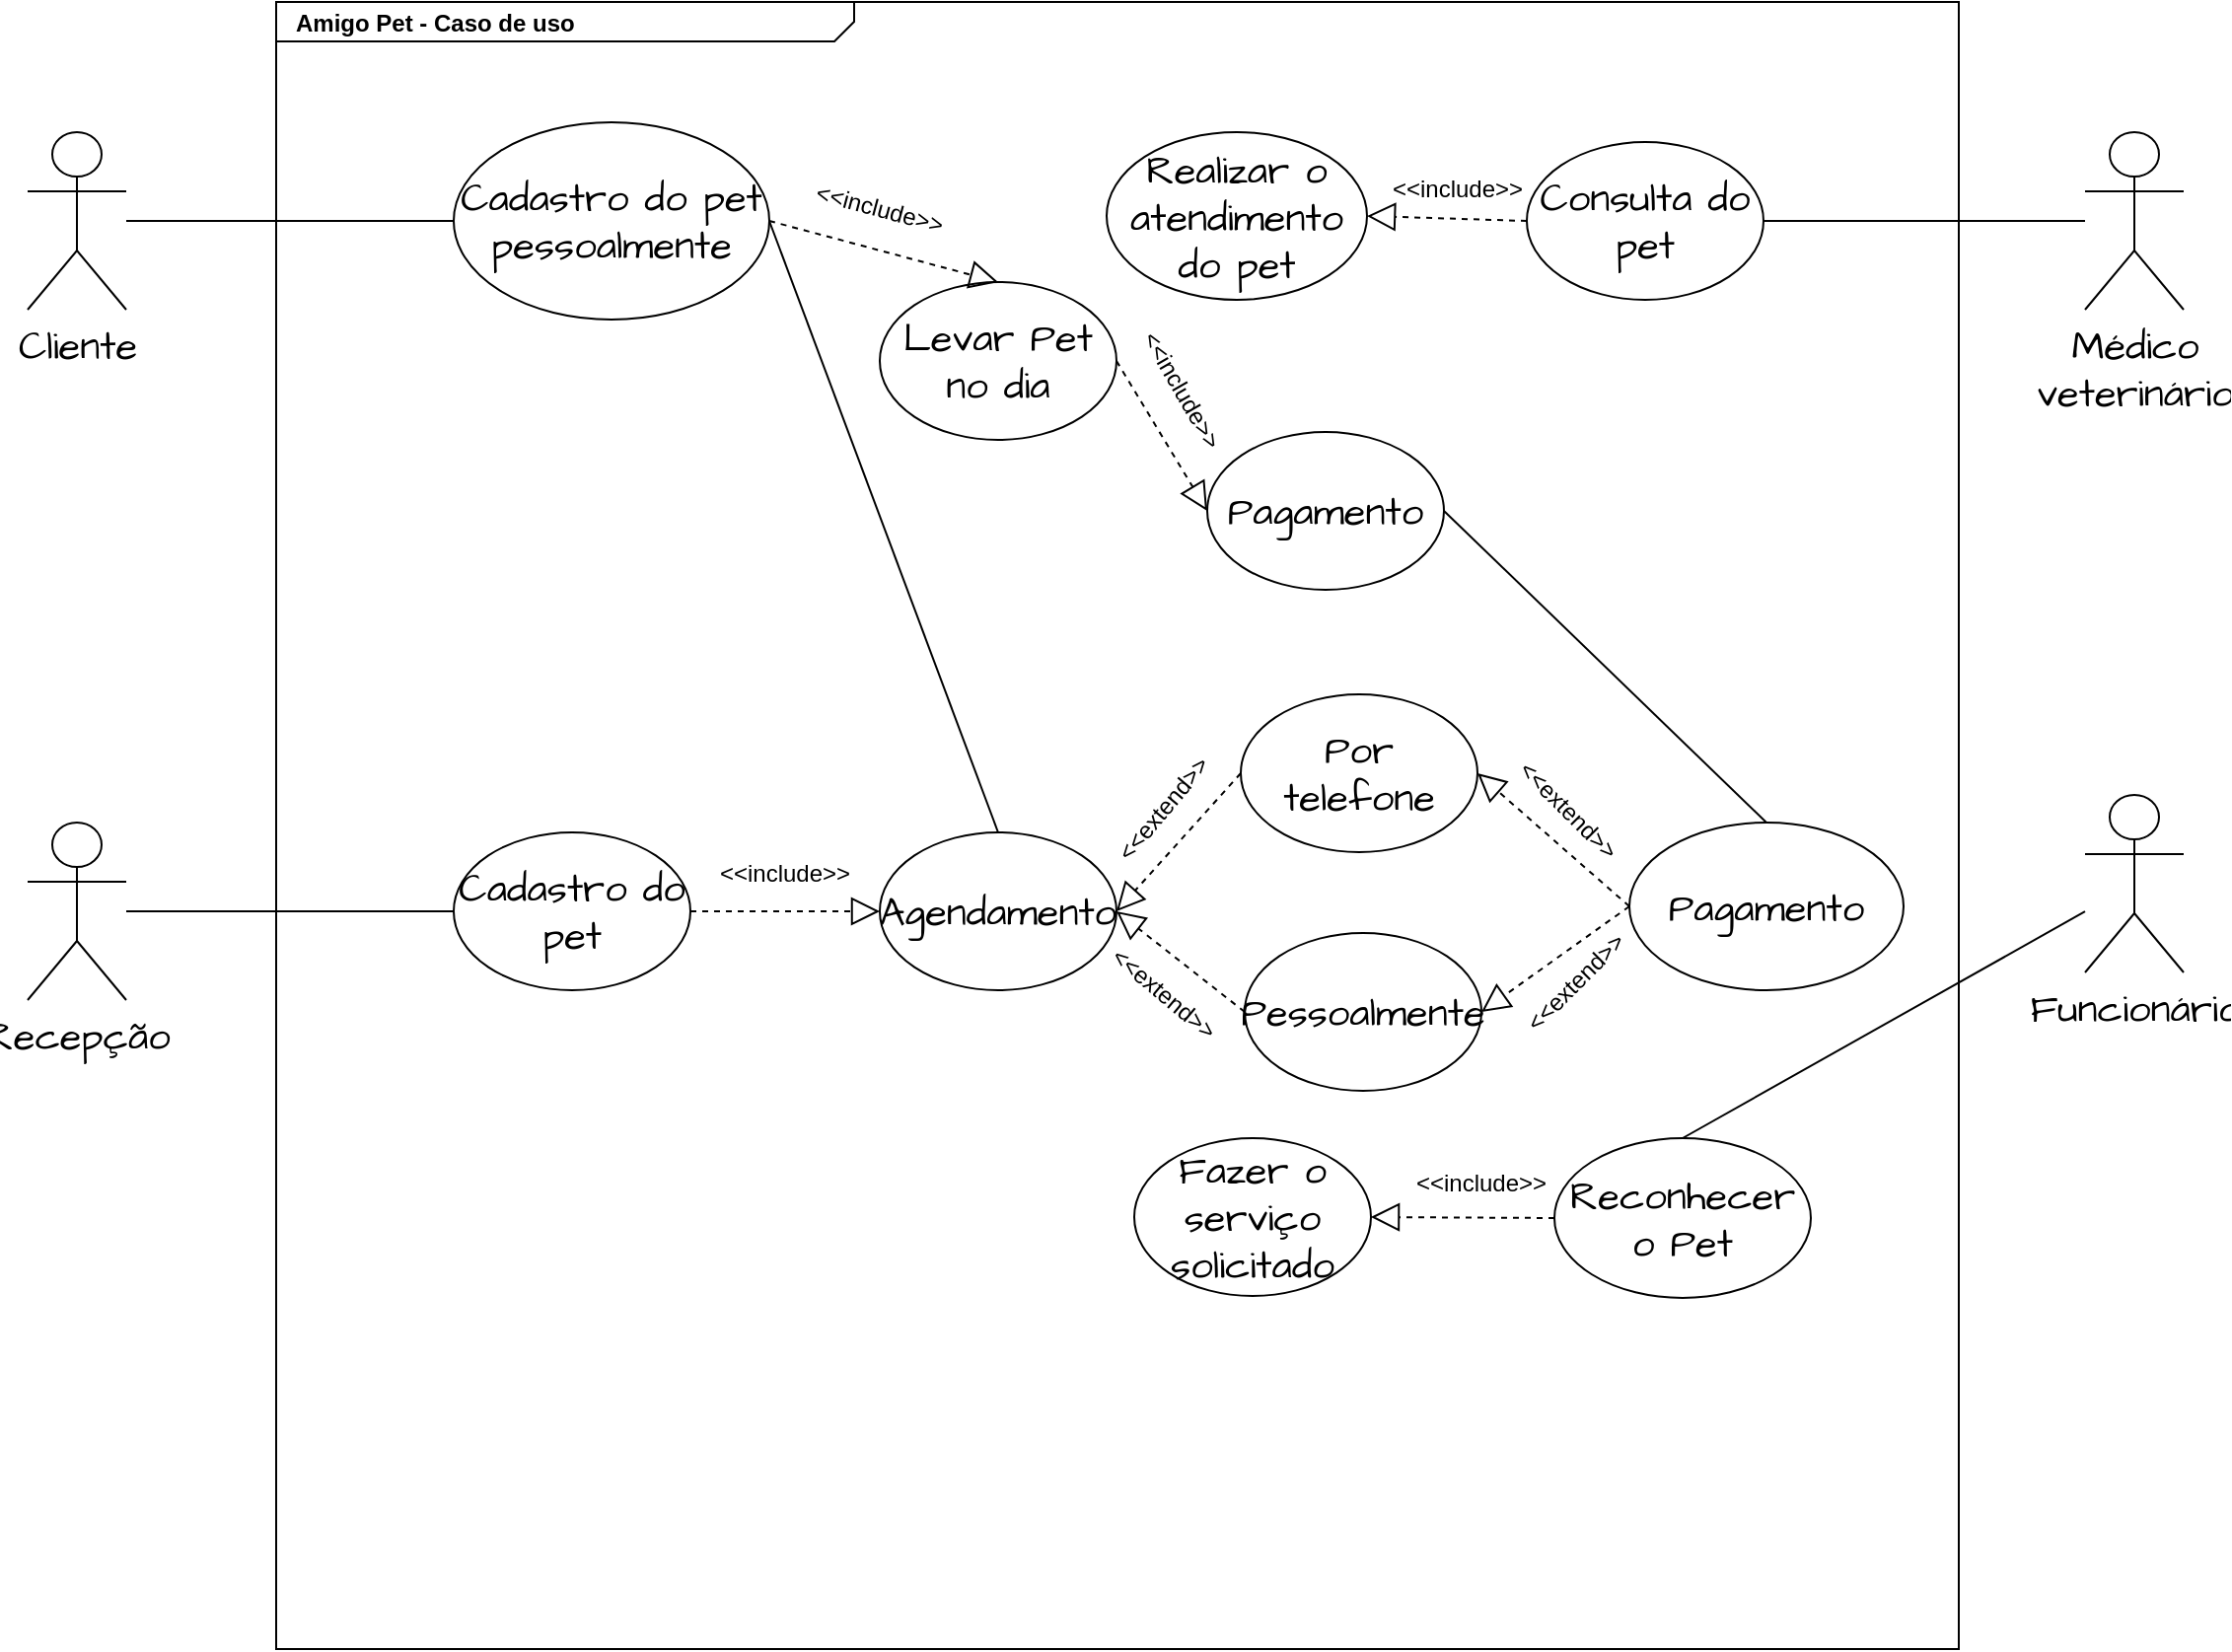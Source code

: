 <mxfile version="20.8.16" type="device"><diagram name="Page-1" id="929967ad-93f9-6ef4-fab6-5d389245f69c"><mxGraphModel dx="1239" dy="665" grid="0" gridSize="10" guides="1" tooltips="1" connect="1" arrows="1" fold="1" page="0" pageScale="1.5" pageWidth="1169" pageHeight="826" background="none" math="0" shadow="0"><root><mxCell id="0" style=";html=1;"/><mxCell id="1" style=";html=1;" parent="0"/><mxCell id="1672d66443f91eb5-1" value="&lt;p style=&quot;margin: 0px ; margin-top: 4px ; margin-left: 10px ; text-align: left&quot;&gt;&lt;b&gt;Amigo Pet - Caso de uso&lt;/b&gt;&lt;/p&gt;" style="html=1;strokeWidth=1;shape=mxgraph.sysml.package;html=1;overflow=fill;whiteSpace=wrap;fillColor=none;gradientColor=none;fontSize=12;align=center;labelX=293;" parent="1" vertex="1"><mxGeometry x="496" y="234" width="853" height="835" as="geometry"/></mxCell><mxCell id="6OwOKv_SJJFHB-vQeOxD-1" value="Cliente" style="shape=umlActor;verticalLabelPosition=bottom;verticalAlign=top;html=1;outlineConnect=0;hachureGap=4;fontFamily=Architects Daughter;fontSource=https%3A%2F%2Ffonts.googleapis.com%2Fcss%3Ffamily%3DArchitects%2BDaughter;fontSize=20;" vertex="1" parent="1"><mxGeometry x="370" y="300" width="50" height="90" as="geometry"/></mxCell><mxCell id="6OwOKv_SJJFHB-vQeOxD-3" value="Recepção" style="shape=umlActor;verticalLabelPosition=bottom;verticalAlign=top;html=1;outlineConnect=0;hachureGap=4;fontFamily=Architects Daughter;fontSource=https%3A%2F%2Ffonts.googleapis.com%2Fcss%3Ffamily%3DArchitects%2BDaughter;fontSize=20;" vertex="1" parent="1"><mxGeometry x="370" y="650" width="50" height="90" as="geometry"/></mxCell><mxCell id="6OwOKv_SJJFHB-vQeOxD-6" value="Médico&lt;br&gt;veterinário" style="shape=umlActor;verticalLabelPosition=bottom;verticalAlign=top;html=1;outlineConnect=0;hachureGap=4;fontFamily=Architects Daughter;fontSource=https%3A%2F%2Ffonts.googleapis.com%2Fcss%3Ffamily%3DArchitects%2BDaughter;fontSize=20;" vertex="1" parent="1"><mxGeometry x="1413" y="300" width="50" height="90" as="geometry"/></mxCell><mxCell id="6OwOKv_SJJFHB-vQeOxD-8" value="Cadastro do pet pessoalmente" style="ellipse;whiteSpace=wrap;html=1;hachureGap=4;fontFamily=Architects Daughter;fontSource=https%3A%2F%2Ffonts.googleapis.com%2Fcss%3Ffamily%3DArchitects%2BDaughter;fontSize=20;" vertex="1" parent="1"><mxGeometry x="586" y="295" width="160" height="100" as="geometry"/></mxCell><mxCell id="6OwOKv_SJJFHB-vQeOxD-9" value="Cadastro do pet" style="ellipse;whiteSpace=wrap;html=1;hachureGap=4;fontFamily=Architects Daughter;fontSource=https%3A%2F%2Ffonts.googleapis.com%2Fcss%3Ffamily%3DArchitects%2BDaughter;fontSize=20;" vertex="1" parent="1"><mxGeometry x="586" y="655" width="120" height="80" as="geometry"/></mxCell><mxCell id="6OwOKv_SJJFHB-vQeOxD-10" value="" style="endArrow=none;html=1;rounded=0;hachureGap=4;fontFamily=Architects Daughter;fontSource=https%3A%2F%2Ffonts.googleapis.com%2Fcss%3Ffamily%3DArchitects%2BDaughter;fontSize=16;entryX=0;entryY=0.5;entryDx=0;entryDy=0;" edge="1" parent="1" source="6OwOKv_SJJFHB-vQeOxD-1" target="6OwOKv_SJJFHB-vQeOxD-8"><mxGeometry width="50" height="50" relative="1" as="geometry"><mxPoint x="511" y="438" as="sourcePoint"/><mxPoint x="561" y="388" as="targetPoint"/></mxGeometry></mxCell><mxCell id="6OwOKv_SJJFHB-vQeOxD-11" value="" style="endArrow=none;html=1;rounded=0;hachureGap=4;fontFamily=Architects Daughter;fontSource=https%3A%2F%2Ffonts.googleapis.com%2Fcss%3Ffamily%3DArchitects%2BDaughter;fontSize=16;entryX=0;entryY=0.5;entryDx=0;entryDy=0;" edge="1" parent="1" source="6OwOKv_SJJFHB-vQeOxD-3" target="6OwOKv_SJJFHB-vQeOxD-9"><mxGeometry width="50" height="50" relative="1" as="geometry"><mxPoint x="875" y="564" as="sourcePoint"/><mxPoint x="925" y="514" as="targetPoint"/></mxGeometry></mxCell><mxCell id="6OwOKv_SJJFHB-vQeOxD-13" value="" style="endArrow=block;dashed=1;endFill=0;endSize=12;html=1;rounded=0;exitX=1;exitY=0.5;exitDx=0;exitDy=0;entryX=0;entryY=0.5;entryDx=0;entryDy=0;" edge="1" parent="1" source="6OwOKv_SJJFHB-vQeOxD-9" target="6OwOKv_SJJFHB-vQeOxD-14"><mxGeometry width="160" relative="1" as="geometry"><mxPoint x="749" y="686" as="sourcePoint"/><mxPoint x="792" y="695" as="targetPoint"/></mxGeometry></mxCell><mxCell id="6OwOKv_SJJFHB-vQeOxD-14" value="Agendamento" style="ellipse;whiteSpace=wrap;html=1;hachureGap=4;fontFamily=Architects Daughter;fontSource=https%3A%2F%2Ffonts.googleapis.com%2Fcss%3Ffamily%3DArchitects%2BDaughter;fontSize=20;" vertex="1" parent="1"><mxGeometry x="802" y="655" width="120" height="80" as="geometry"/></mxCell><mxCell id="6OwOKv_SJJFHB-vQeOxD-16" value="" style="endArrow=block;dashed=1;endFill=0;endSize=12;html=1;rounded=0;entryX=1;entryY=0.5;entryDx=0;entryDy=0;exitX=0;exitY=0.5;exitDx=0;exitDy=0;" edge="1" parent="1" source="6OwOKv_SJJFHB-vQeOxD-18" target="6OwOKv_SJJFHB-vQeOxD-14"><mxGeometry width="160" relative="1" as="geometry"><mxPoint x="870" y="580" as="sourcePoint"/><mxPoint x="1030" y="580" as="targetPoint"/></mxGeometry></mxCell><mxCell id="6OwOKv_SJJFHB-vQeOxD-17" value="Pessoalmente" style="ellipse;whiteSpace=wrap;html=1;hachureGap=4;fontFamily=Architects Daughter;fontSource=https%3A%2F%2Ffonts.googleapis.com%2Fcss%3Ffamily%3DArchitects%2BDaughter;fontSize=20;" vertex="1" parent="1"><mxGeometry x="987" y="706" width="120" height="80" as="geometry"/></mxCell><mxCell id="6OwOKv_SJJFHB-vQeOxD-18" value="Por telefone" style="ellipse;whiteSpace=wrap;html=1;hachureGap=4;fontFamily=Architects Daughter;fontSource=https%3A%2F%2Ffonts.googleapis.com%2Fcss%3Ffamily%3DArchitects%2BDaughter;fontSize=20;" vertex="1" parent="1"><mxGeometry x="985" y="585" width="120" height="80" as="geometry"/></mxCell><mxCell id="6OwOKv_SJJFHB-vQeOxD-19" value="" style="endArrow=block;dashed=1;endFill=0;endSize=12;html=1;rounded=0;entryX=1;entryY=0.5;entryDx=0;entryDy=0;exitX=0;exitY=0.5;exitDx=0;exitDy=0;" edge="1" parent="1" source="6OwOKv_SJJFHB-vQeOxD-17" target="6OwOKv_SJJFHB-vQeOxD-14"><mxGeometry width="160" relative="1" as="geometry"><mxPoint x="887" y="770" as="sourcePoint"/><mxPoint x="1047" y="770" as="targetPoint"/></mxGeometry></mxCell><mxCell id="6OwOKv_SJJFHB-vQeOxD-20" value="" style="endArrow=none;html=1;rounded=0;entryX=1;entryY=0.5;entryDx=0;entryDy=0;exitX=0.5;exitY=0;exitDx=0;exitDy=0;" edge="1" parent="1" source="6OwOKv_SJJFHB-vQeOxD-14" target="6OwOKv_SJJFHB-vQeOxD-8"><mxGeometry width="50" height="50" relative="1" as="geometry"><mxPoint x="727" y="503" as="sourcePoint"/><mxPoint x="777" y="453" as="targetPoint"/></mxGeometry></mxCell><mxCell id="6OwOKv_SJJFHB-vQeOxD-21" value="&amp;lt;&amp;lt;include&amp;gt;&amp;gt;" style="text;html=1;strokeColor=none;fillColor=none;align=center;verticalAlign=middle;whiteSpace=wrap;rounded=0;" vertex="1" parent="1"><mxGeometry x="724" y="661" width="60" height="30" as="geometry"/></mxCell><mxCell id="6OwOKv_SJJFHB-vQeOxD-22" value="&amp;lt;&amp;lt;extend&amp;gt;&amp;gt;" style="text;html=1;strokeColor=none;fillColor=none;align=center;verticalAlign=middle;whiteSpace=wrap;rounded=0;rotation=-50;" vertex="1" parent="1"><mxGeometry x="916" y="628" width="60" height="30" as="geometry"/></mxCell><mxCell id="6OwOKv_SJJFHB-vQeOxD-23" value="&amp;lt;&amp;lt;extend&amp;gt;&amp;gt;" style="text;html=1;strokeColor=none;fillColor=none;align=center;verticalAlign=middle;whiteSpace=wrap;rounded=0;rotation=40;" vertex="1" parent="1"><mxGeometry x="916" y="722" width="60" height="30" as="geometry"/></mxCell><mxCell id="6OwOKv_SJJFHB-vQeOxD-24" value="Consulta do pet" style="ellipse;whiteSpace=wrap;html=1;hachureGap=4;fontFamily=Architects Daughter;fontSource=https%3A%2F%2Ffonts.googleapis.com%2Fcss%3Ffamily%3DArchitects%2BDaughter;fontSize=20;" vertex="1" parent="1"><mxGeometry x="1130" y="305" width="120" height="80" as="geometry"/></mxCell><mxCell id="6OwOKv_SJJFHB-vQeOxD-25" value="" style="endArrow=none;html=1;rounded=0;exitX=1;exitY=0.5;exitDx=0;exitDy=0;" edge="1" parent="1" source="6OwOKv_SJJFHB-vQeOxD-24" target="6OwOKv_SJJFHB-vQeOxD-6"><mxGeometry width="50" height="50" relative="1" as="geometry"><mxPoint x="1221" y="489" as="sourcePoint"/><mxPoint x="1271" y="439" as="targetPoint"/></mxGeometry></mxCell><mxCell id="6OwOKv_SJJFHB-vQeOxD-28" value="Realizar o atendimento do pet" style="ellipse;whiteSpace=wrap;html=1;hachureGap=4;fontFamily=Architects Daughter;fontSource=https%3A%2F%2Ffonts.googleapis.com%2Fcss%3Ffamily%3DArchitects%2BDaughter;fontSize=20;" vertex="1" parent="1"><mxGeometry x="917" y="300" width="132" height="85" as="geometry"/></mxCell><mxCell id="6OwOKv_SJJFHB-vQeOxD-29" value="" style="endArrow=block;dashed=1;endFill=0;endSize=12;html=1;rounded=0;entryX=1;entryY=0.5;entryDx=0;entryDy=0;exitX=0;exitY=0.5;exitDx=0;exitDy=0;" edge="1" parent="1" source="6OwOKv_SJJFHB-vQeOxD-24" target="6OwOKv_SJJFHB-vQeOxD-28"><mxGeometry width="160" relative="1" as="geometry"><mxPoint x="1004" y="425" as="sourcePoint"/><mxPoint x="1164" y="425" as="targetPoint"/></mxGeometry></mxCell><mxCell id="6OwOKv_SJJFHB-vQeOxD-30" value="&amp;lt;&amp;lt;include&amp;gt;&amp;gt;" style="text;html=1;strokeColor=none;fillColor=none;align=center;verticalAlign=middle;whiteSpace=wrap;rounded=0;" vertex="1" parent="1"><mxGeometry x="1065" y="314" width="60" height="30" as="geometry"/></mxCell><mxCell id="6OwOKv_SJJFHB-vQeOxD-32" value="Funcionário" style="shape=umlActor;verticalLabelPosition=bottom;verticalAlign=top;html=1;outlineConnect=0;hachureGap=4;fontFamily=Architects Daughter;fontSource=https%3A%2F%2Ffonts.googleapis.com%2Fcss%3Ffamily%3DArchitects%2BDaughter;fontSize=20;" vertex="1" parent="1"><mxGeometry x="1413" y="636" width="50" height="90" as="geometry"/></mxCell><mxCell id="6OwOKv_SJJFHB-vQeOxD-36" value="Reconhecer o Pet" style="ellipse;whiteSpace=wrap;html=1;hachureGap=4;fontFamily=Architects Daughter;fontSource=https%3A%2F%2Ffonts.googleapis.com%2Fcss%3Ffamily%3DArchitects%2BDaughter;fontSize=20;" vertex="1" parent="1"><mxGeometry x="1144" y="810" width="130" height="81" as="geometry"/></mxCell><mxCell id="6OwOKv_SJJFHB-vQeOxD-37" value="" style="endArrow=none;html=1;rounded=0;sketch=0;exitX=0.5;exitY=0;exitDx=0;exitDy=0;" edge="1" parent="1" source="6OwOKv_SJJFHB-vQeOxD-36" target="6OwOKv_SJJFHB-vQeOxD-32"><mxGeometry width="50" height="50" relative="1" as="geometry"><mxPoint x="1269" y="746" as="sourcePoint"/><mxPoint x="1319" y="696" as="targetPoint"/></mxGeometry></mxCell><mxCell id="6OwOKv_SJJFHB-vQeOxD-38" value="Fazer o serviço solicitado" style="ellipse;whiteSpace=wrap;html=1;hachureGap=4;fontFamily=Architects Daughter;fontSource=https%3A%2F%2Ffonts.googleapis.com%2Fcss%3Ffamily%3DArchitects%2BDaughter;fontSize=20;" vertex="1" parent="1"><mxGeometry x="931" y="810" width="120" height="80" as="geometry"/></mxCell><mxCell id="6OwOKv_SJJFHB-vQeOxD-39" value="" style="endArrow=block;dashed=1;endFill=0;endSize=12;html=1;rounded=0;sketch=0;entryX=1;entryY=0.5;entryDx=0;entryDy=0;exitX=0;exitY=0.5;exitDx=0;exitDy=0;" edge="1" parent="1" source="6OwOKv_SJJFHB-vQeOxD-36" target="6OwOKv_SJJFHB-vQeOxD-38"><mxGeometry width="160" relative="1" as="geometry"><mxPoint x="1065" y="900" as="sourcePoint"/><mxPoint x="1225" y="900" as="targetPoint"/></mxGeometry></mxCell><mxCell id="6OwOKv_SJJFHB-vQeOxD-40" value="&amp;lt;&amp;lt;include&amp;gt;&amp;gt;" style="text;html=1;strokeColor=none;fillColor=none;align=center;verticalAlign=middle;whiteSpace=wrap;rounded=0;" vertex="1" parent="1"><mxGeometry x="1077" y="818" width="60" height="30" as="geometry"/></mxCell><mxCell id="6OwOKv_SJJFHB-vQeOxD-41" value="Pagamento" style="ellipse;whiteSpace=wrap;html=1;hachureGap=4;fontFamily=Architects Daughter;fontSource=https%3A%2F%2Ffonts.googleapis.com%2Fcss%3Ffamily%3DArchitects%2BDaughter;fontSize=20;" vertex="1" parent="1"><mxGeometry x="968" y="452" width="120" height="80" as="geometry"/></mxCell><mxCell id="6OwOKv_SJJFHB-vQeOxD-43" value="Pagamento" style="ellipse;whiteSpace=wrap;html=1;hachureGap=4;fontFamily=Architects Daughter;fontSource=https%3A%2F%2Ffonts.googleapis.com%2Fcss%3Ffamily%3DArchitects%2BDaughter;fontSize=20;" vertex="1" parent="1"><mxGeometry x="1182" y="650" width="139" height="85" as="geometry"/></mxCell><mxCell id="6OwOKv_SJJFHB-vQeOxD-46" value="" style="endArrow=none;html=1;rounded=0;sketch=0;exitX=1;exitY=0.5;exitDx=0;exitDy=0;entryX=0.5;entryY=0;entryDx=0;entryDy=0;" edge="1" parent="1" source="6OwOKv_SJJFHB-vQeOxD-41" target="6OwOKv_SJJFHB-vQeOxD-43"><mxGeometry width="50" height="50" relative="1" as="geometry"><mxPoint x="1139" y="508" as="sourcePoint"/><mxPoint x="1189" y="458" as="targetPoint"/></mxGeometry></mxCell><mxCell id="6OwOKv_SJJFHB-vQeOxD-47" value="Levar Pet no dia" style="ellipse;whiteSpace=wrap;html=1;hachureGap=4;fontFamily=Architects Daughter;fontSource=https%3A%2F%2Ffonts.googleapis.com%2Fcss%3Ffamily%3DArchitects%2BDaughter;fontSize=20;" vertex="1" parent="1"><mxGeometry x="802" y="376" width="120" height="80" as="geometry"/></mxCell><mxCell id="6OwOKv_SJJFHB-vQeOxD-48" value="" style="endArrow=block;dashed=1;endFill=0;endSize=12;html=1;rounded=0;sketch=0;exitX=1;exitY=0.5;exitDx=0;exitDy=0;entryX=0.5;entryY=0;entryDx=0;entryDy=0;" edge="1" parent="1" source="6OwOKv_SJJFHB-vQeOxD-8" target="6OwOKv_SJJFHB-vQeOxD-47"><mxGeometry width="160" relative="1" as="geometry"><mxPoint x="629" y="419" as="sourcePoint"/><mxPoint x="789" y="419" as="targetPoint"/></mxGeometry></mxCell><mxCell id="6OwOKv_SJJFHB-vQeOxD-49" value="" style="endArrow=block;dashed=1;endFill=0;endSize=12;html=1;rounded=0;sketch=0;exitX=1;exitY=0.5;exitDx=0;exitDy=0;entryX=0;entryY=0.5;entryDx=0;entryDy=0;" edge="1" parent="1" source="6OwOKv_SJJFHB-vQeOxD-47" target="6OwOKv_SJJFHB-vQeOxD-41"><mxGeometry width="160" relative="1" as="geometry"><mxPoint x="852" y="503" as="sourcePoint"/><mxPoint x="1012" y="503" as="targetPoint"/></mxGeometry></mxCell><mxCell id="6OwOKv_SJJFHB-vQeOxD-50" value="&amp;lt;&amp;lt;include&amp;gt;&amp;gt;" style="text;html=1;strokeColor=none;fillColor=none;align=center;verticalAlign=middle;whiteSpace=wrap;rounded=0;rotation=15;" vertex="1" parent="1"><mxGeometry x="772" y="324" width="60" height="30" as="geometry"/></mxCell><mxCell id="6OwOKv_SJJFHB-vQeOxD-51" value="&amp;lt;&amp;lt;include&amp;gt;&amp;gt;" style="text;html=1;strokeColor=none;fillColor=none;align=center;verticalAlign=middle;whiteSpace=wrap;rounded=0;rotation=60;" vertex="1" parent="1"><mxGeometry x="925" y="416" width="60" height="30" as="geometry"/></mxCell><mxCell id="6OwOKv_SJJFHB-vQeOxD-52" value="&amp;lt;&amp;lt;extend&amp;gt;&amp;gt;" style="text;html=1;strokeColor=none;fillColor=none;align=center;verticalAlign=middle;whiteSpace=wrap;rounded=0;rotation=45;" vertex="1" parent="1"><mxGeometry x="1121" y="629" width="60" height="30" as="geometry"/></mxCell><mxCell id="6OwOKv_SJJFHB-vQeOxD-53" value="&amp;lt;&amp;lt;extend&amp;gt;&amp;gt;" style="text;html=1;strokeColor=none;fillColor=none;align=center;verticalAlign=middle;whiteSpace=wrap;rounded=0;rotation=-45;" vertex="1" parent="1"><mxGeometry x="1125" y="716" width="60" height="30" as="geometry"/></mxCell><mxCell id="6OwOKv_SJJFHB-vQeOxD-54" value="" style="endArrow=block;dashed=1;endFill=0;endSize=12;html=1;rounded=0;sketch=0;entryX=1;entryY=0.5;entryDx=0;entryDy=0;exitX=0;exitY=0.5;exitDx=0;exitDy=0;" edge="1" parent="1" source="6OwOKv_SJJFHB-vQeOxD-43" target="6OwOKv_SJJFHB-vQeOxD-18"><mxGeometry width="160" relative="1" as="geometry"><mxPoint x="1024" y="663" as="sourcePoint"/><mxPoint x="1184" y="663" as="targetPoint"/></mxGeometry></mxCell><mxCell id="6OwOKv_SJJFHB-vQeOxD-55" value="" style="endArrow=block;dashed=1;endFill=0;endSize=12;html=1;rounded=0;sketch=0;entryX=1;entryY=0.5;entryDx=0;entryDy=0;exitX=0;exitY=0.5;exitDx=0;exitDy=0;" edge="1" parent="1" source="6OwOKv_SJJFHB-vQeOxD-43" target="6OwOKv_SJJFHB-vQeOxD-17"><mxGeometry width="160" relative="1" as="geometry"><mxPoint x="1198.0" y="691.0" as="sourcePoint"/><mxPoint x="1115" y="635" as="targetPoint"/></mxGeometry></mxCell></root></mxGraphModel></diagram></mxfile>